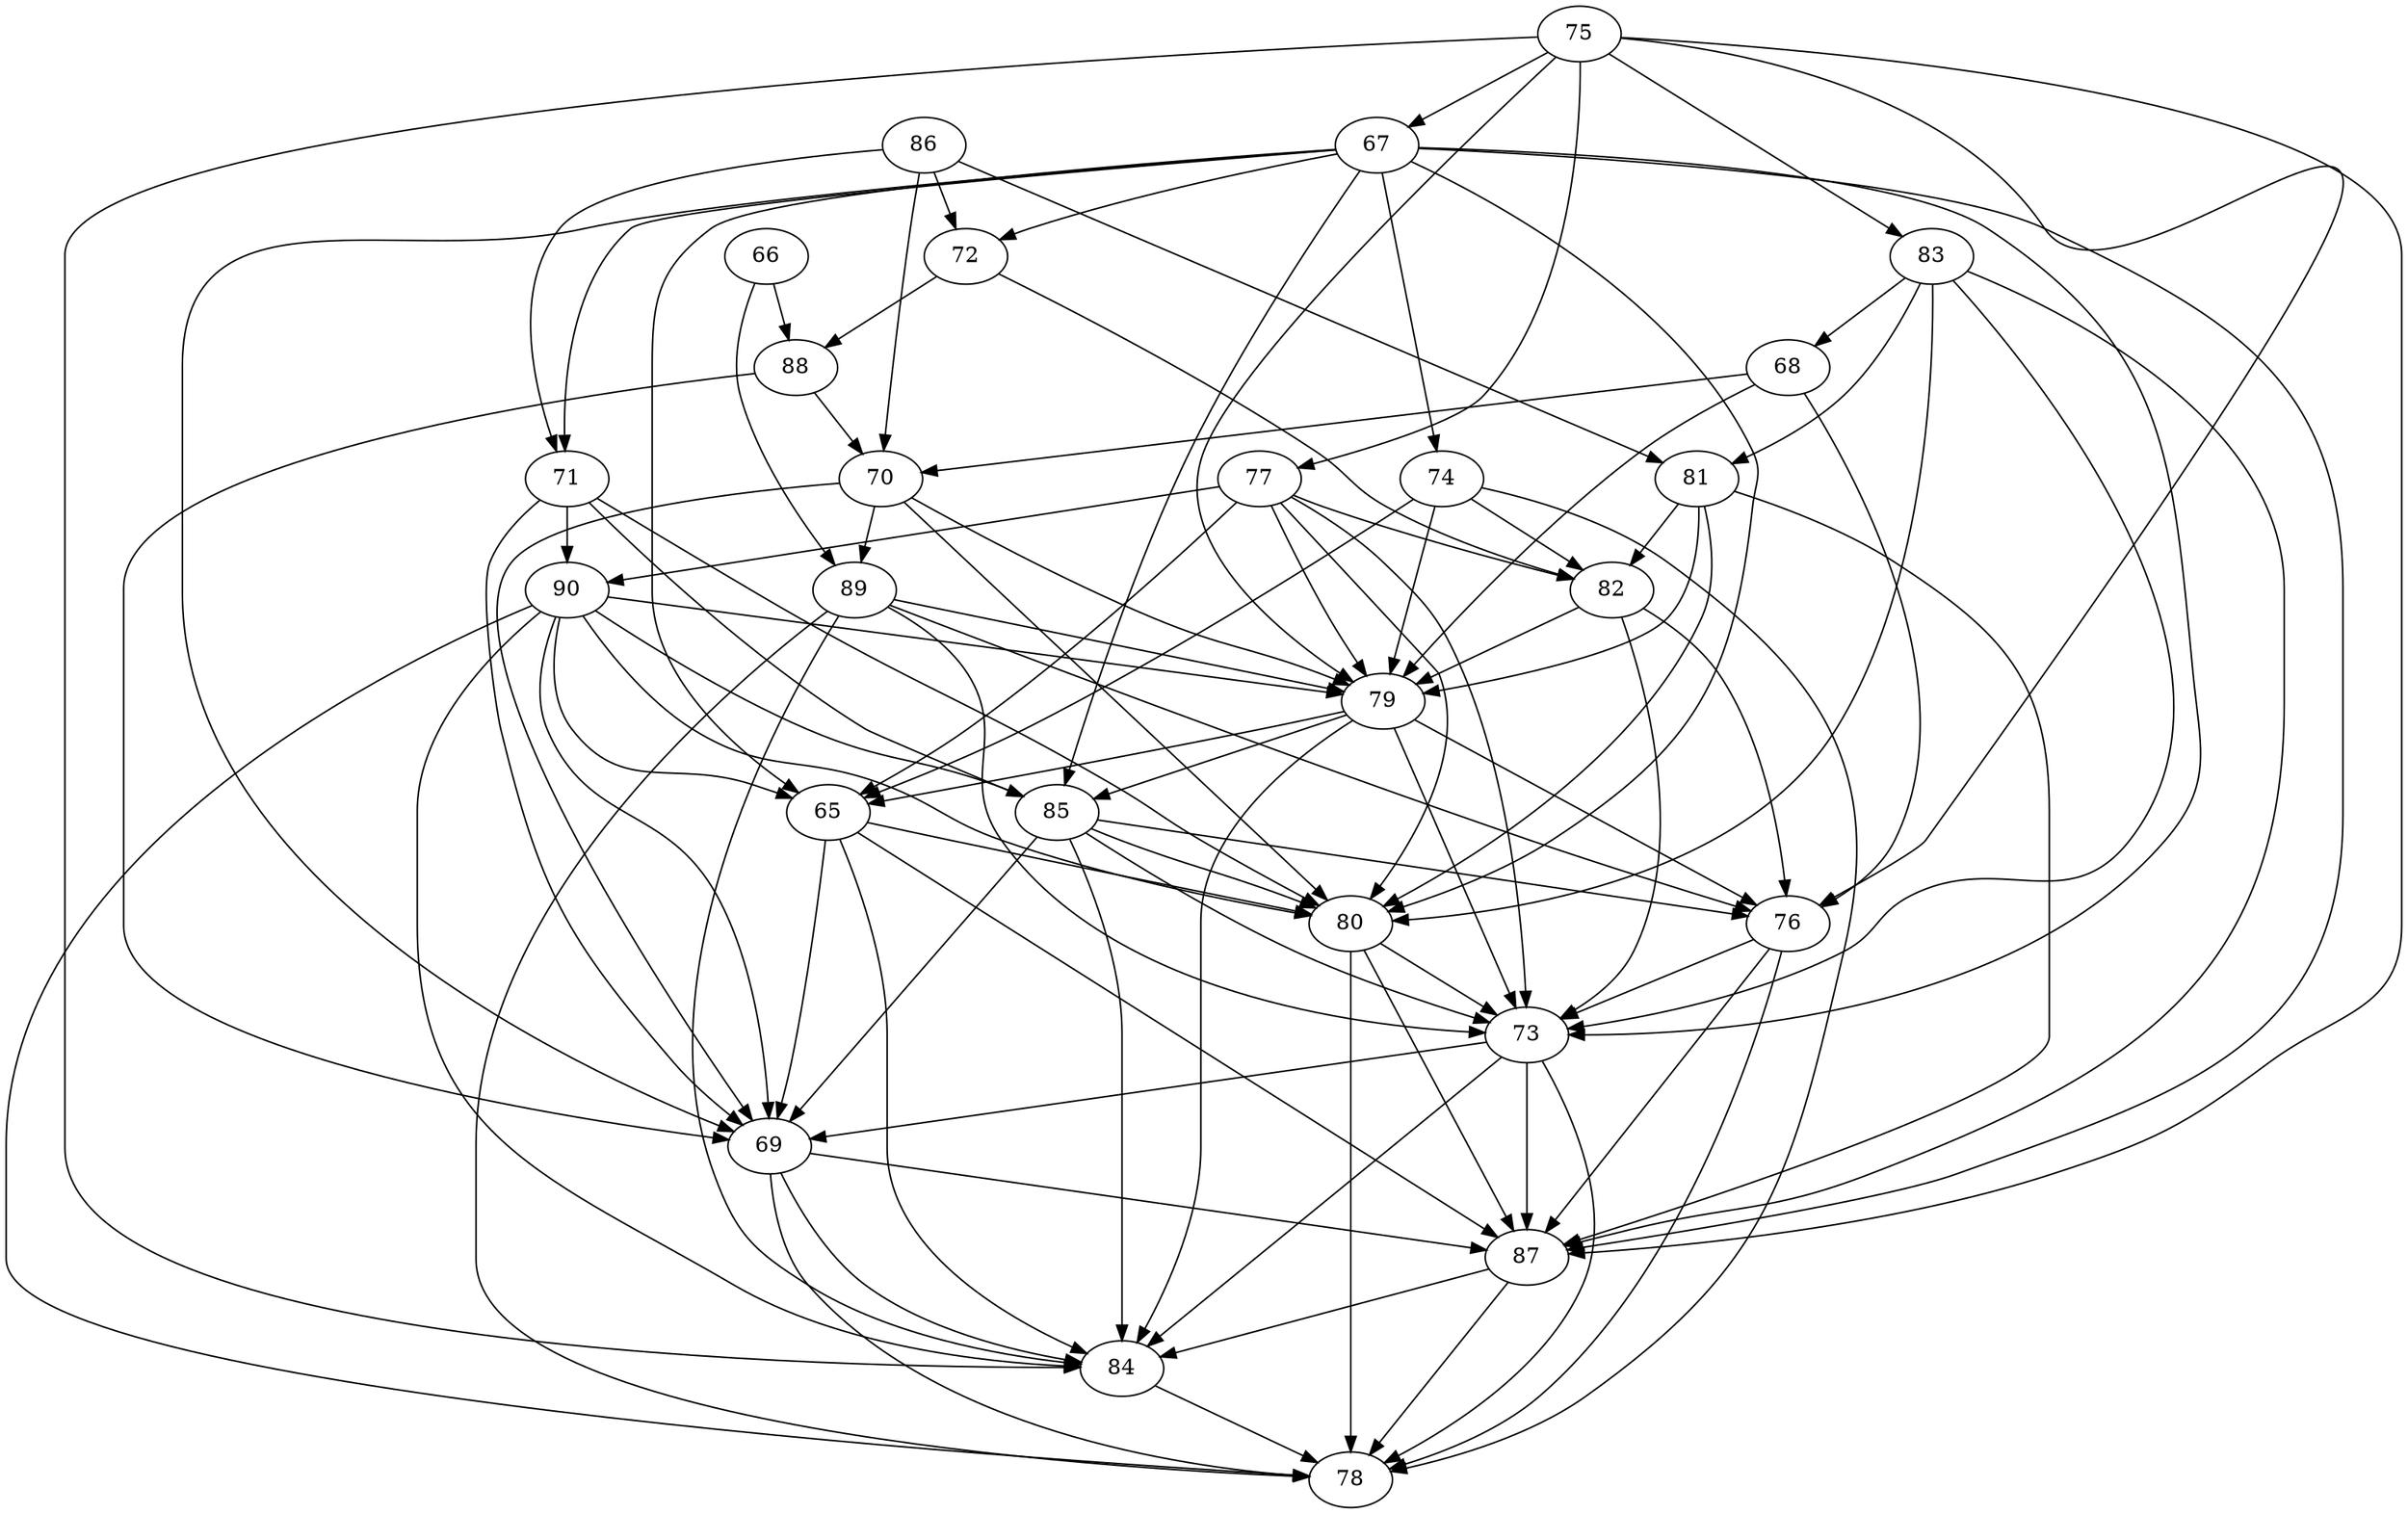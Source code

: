 strict digraph {
    66
    76
    78
    85
    90
    77
    89
    88
    86
    84
    87
    73
    71
    80
    82
    65
    67
    72
    74
    68
    79
    70
    69
    75
    83
    81
    66 -> 89 [weight=66]
    66 -> 88 [weight=66]
    76 -> 78 [weight=76]
    76 -> 87 [weight=76]
    76 -> 73 [weight=76]
    85 -> 76 [weight=85]
    85 -> 84 [weight=85]
    85 -> 73 [weight=85]
    85 -> 80 [weight=85]
    85 -> 69 [weight=85]
    90 -> 78 [weight=90]
    90 -> 85 [weight=90]
    90 -> 84 [weight=90]
    90 -> 80 [weight=90]
    90 -> 65 [weight=90]
    90 -> 79 [weight=90]
    90 -> 69 [weight=90]
    77 -> 90 [weight=77]
    77 -> 73 [weight=77]
    77 -> 80 [weight=77]
    77 -> 82 [weight=77]
    77 -> 65 [weight=77]
    77 -> 79 [weight=77]
    89 -> 76 [weight=89]
    89 -> 78 [weight=89]
    89 -> 84 [weight=89]
    89 -> 73 [weight=89]
    89 -> 79 [weight=89]
    88 -> 70 [weight=88]
    88 -> 69 [weight=88]
    86 -> 71 [weight=86]
    86 -> 72 [weight=86]
    86 -> 70 [weight=86]
    86 -> 81 [weight=86]
    84 -> 78 [weight=84]
    87 -> 78 [weight=87]
    87 -> 84 [weight=87]
    73 -> 78 [weight=73]
    73 -> 84 [weight=73]
    73 -> 87 [weight=73]
    73 -> 69 [weight=73]
    71 -> 85 [weight=71]
    71 -> 90 [weight=71]
    71 -> 80 [weight=71]
    71 -> 69 [weight=71]
    80 -> 78 [weight=80]
    80 -> 87 [weight=80]
    80 -> 73 [weight=80]
    82 -> 76 [weight=82]
    82 -> 73 [weight=82]
    82 -> 79 [weight=82]
    65 -> 84 [weight=65]
    65 -> 87 [weight=65]
    65 -> 80 [weight=65]
    65 -> 69 [weight=65]
    67 -> 85 [weight=67]
    67 -> 87 [weight=67]
    67 -> 73 [weight=67]
    67 -> 71 [weight=67]
    67 -> 80 [weight=67]
    67 -> 65 [weight=67]
    67 -> 72 [weight=67]
    67 -> 74 [weight=67]
    67 -> 69 [weight=67]
    72 -> 88 [weight=72]
    72 -> 82 [weight=72]
    74 -> 78 [weight=74]
    74 -> 82 [weight=74]
    74 -> 65 [weight=74]
    74 -> 79 [weight=74]
    68 -> 76 [weight=68]
    68 -> 79 [weight=68]
    68 -> 70 [weight=68]
    79 -> 76 [weight=79]
    79 -> 85 [weight=79]
    79 -> 84 [weight=79]
    79 -> 73 [weight=79]
    79 -> 65 [weight=79]
    70 -> 89 [weight=70]
    70 -> 80 [weight=70]
    70 -> 79 [weight=70]
    70 -> 69 [weight=70]
    69 -> 78 [weight=69]
    69 -> 84 [weight=69]
    69 -> 87 [weight=69]
    75 -> 76 [weight=75]
    75 -> 77 [weight=75]
    75 -> 84 [weight=75]
    75 -> 87 [weight=75]
    75 -> 67 [weight=75]
    75 -> 79 [weight=75]
    75 -> 83 [weight=75]
    83 -> 87 [weight=83]
    83 -> 73 [weight=83]
    83 -> 80 [weight=83]
    83 -> 68 [weight=83]
    83 -> 81 [weight=83]
    81 -> 87 [weight=81]
    81 -> 80 [weight=81]
    81 -> 82 [weight=81]
    81 -> 79 [weight=81]
}
